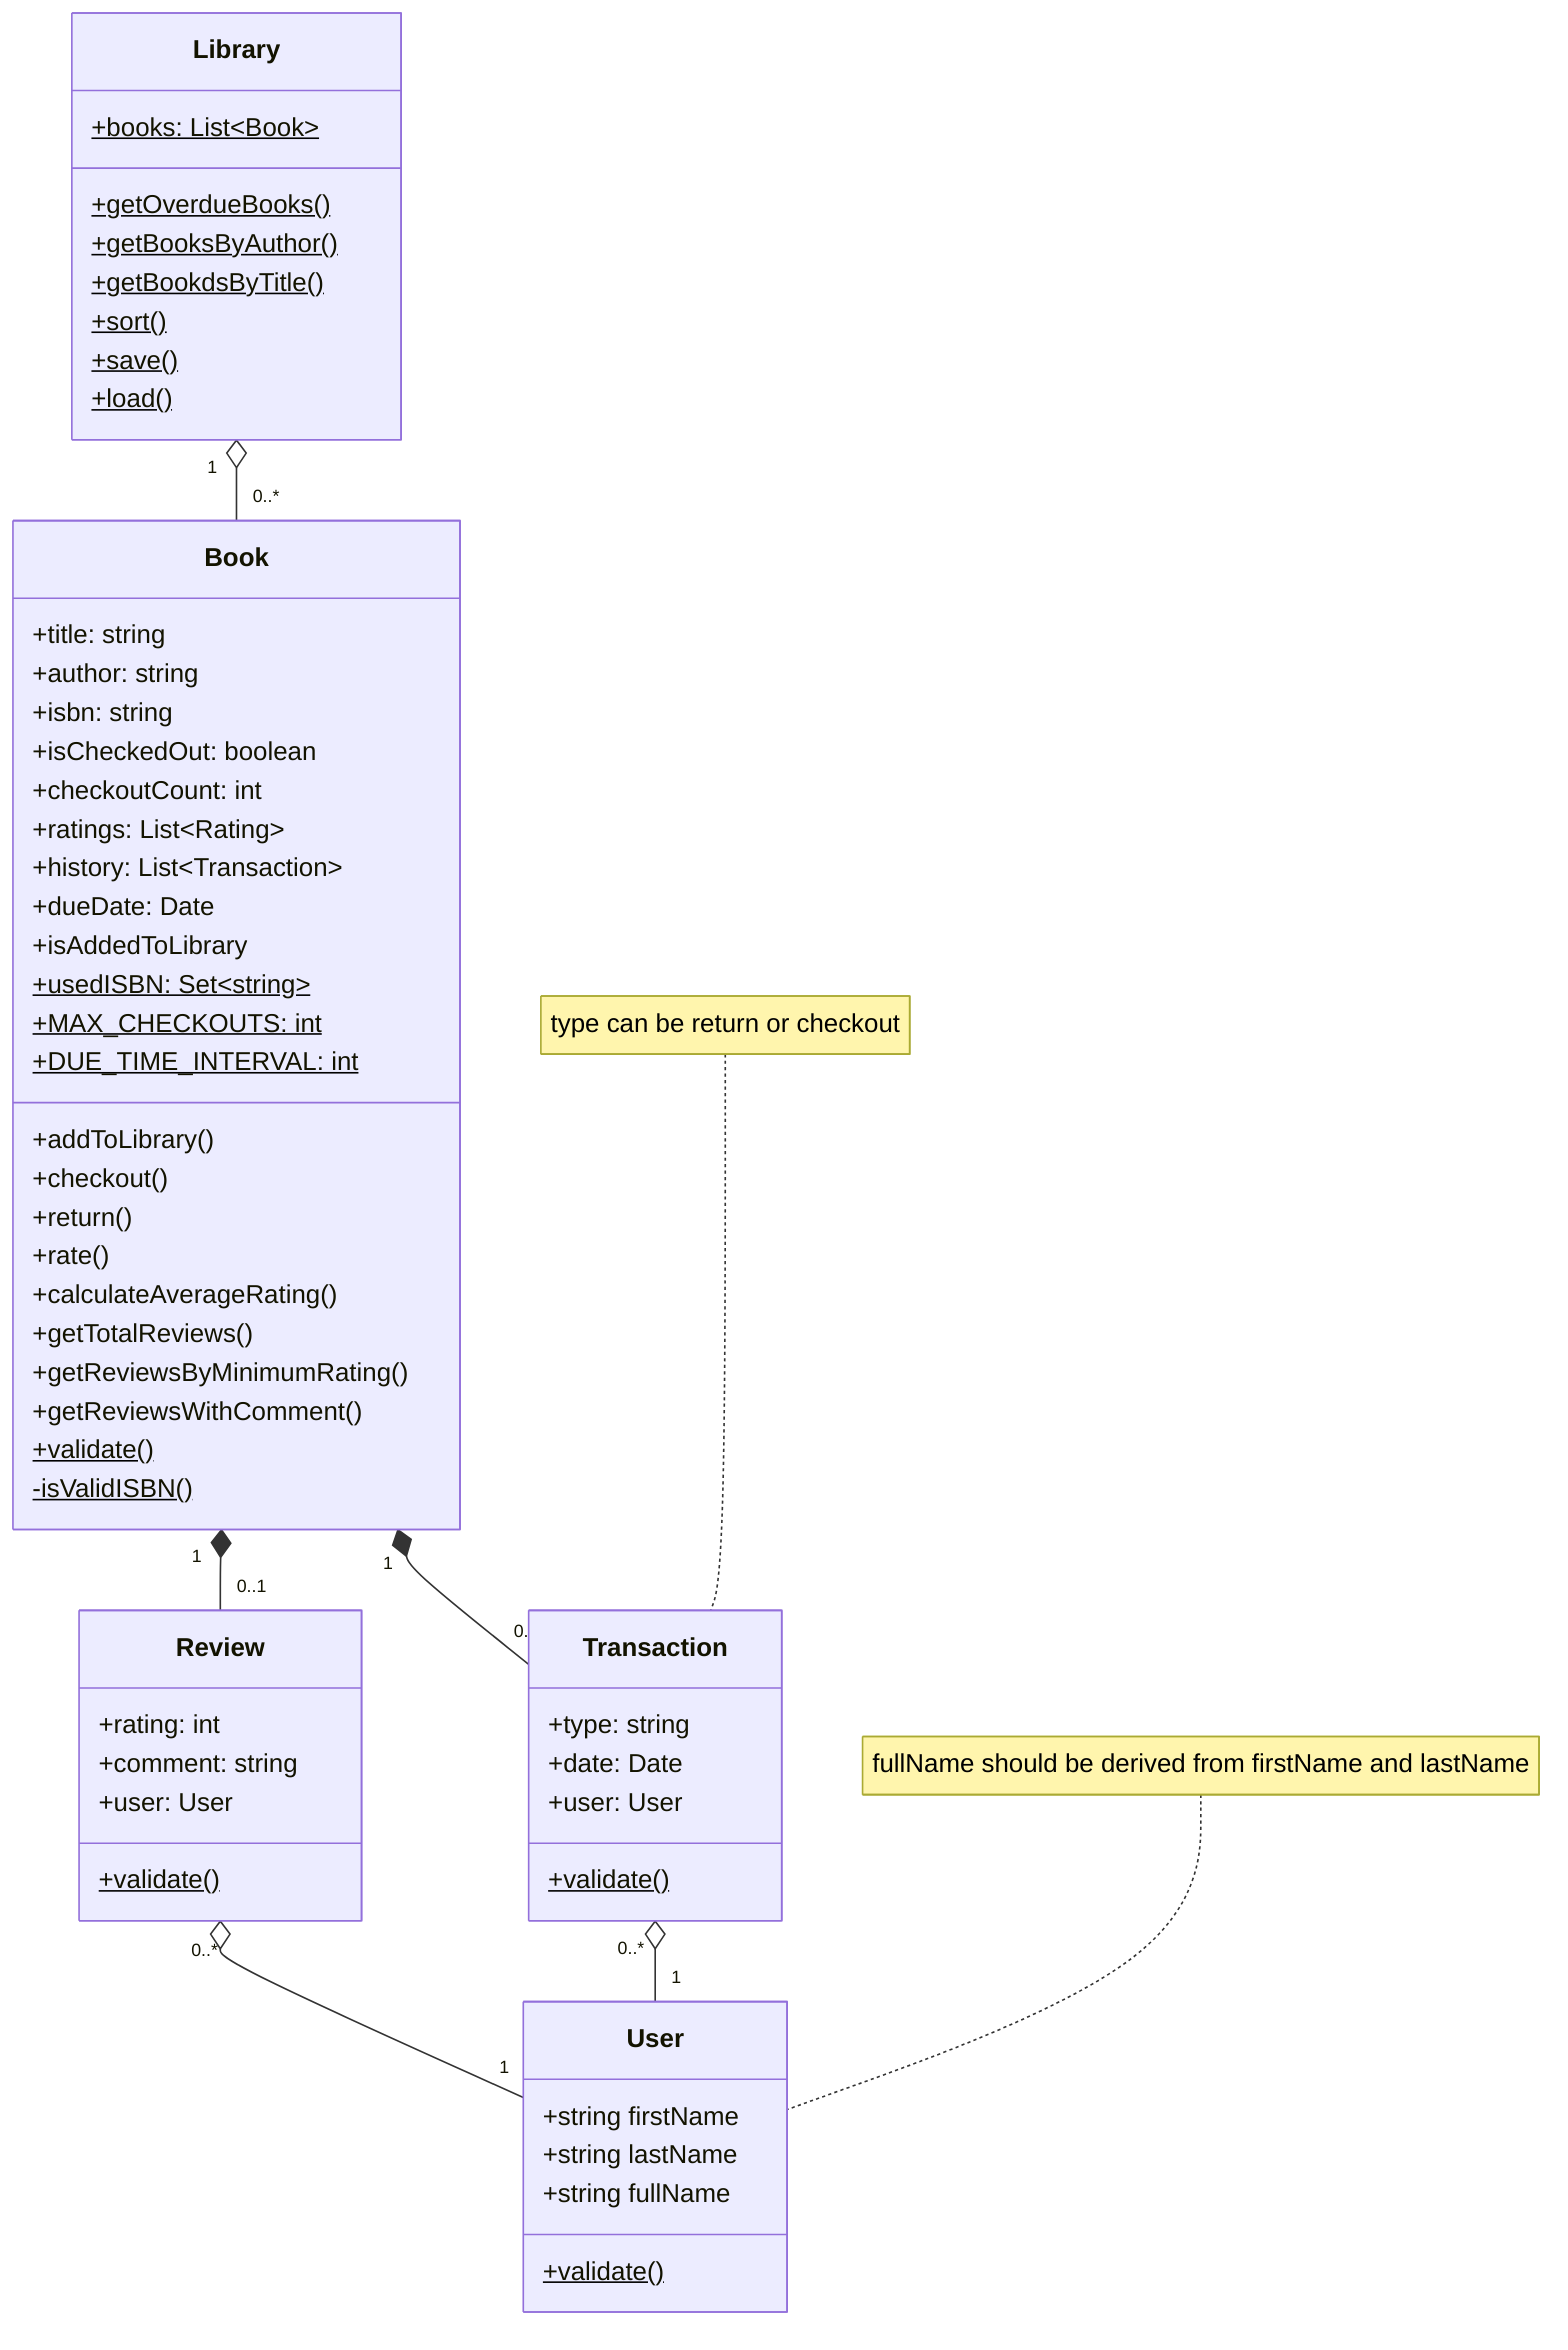 ---
Library Management System
---

classDiagram
    class User{
        +string firstName
        +string lastName
        +string fullName
        +validate()$
    }

    note for User "fullName should be derived from firstName and lastName"

    class Book{
        +title: string
        +author: string
        +isbn: string
        +isCheckedOut: boolean
        +checkoutCount: int
        +ratings: List~Rating~
        +history: List~Transaction~
        +dueDate: Date
        +isAddedToLibrary
        +usedISBN: Set~string~$
        +MAX_CHECKOUTS: int$
        +DUE_TIME_INTERVAL: int$
        +addToLibrary()
        +checkout()
        +return()
        +rate()
        +calculateAverageRating()
        +getTotalReviews()
        +getReviewsByMinimumRating()
        +getReviewsWithComment()
        +validate()$
        -isValidISBN()$
    }
    
    class Transaction{
        +type: string
        +date: Date
        +user: User
        +validate()$
    }

    note for Transaction "type can be return or checkout"

    class Library{
        +books: List~Book~$
        +getOverdueBooks()$
        +getBooksByAuthor()$
        +getBookdsByTitle()$
        +sort()$
        +save()$
        +load()$
    }

    class Review{
        +rating: int
        +comment: string
        +user: User
        +validate()$
    }

    Library "1" o-- "0..*" Book
    Review "0..*" o-- "1" User
    Book "1" *-- "0..1" Review
    Book "1" *-- "0..*" Transaction
    Transaction "0..*" o-- "1" User